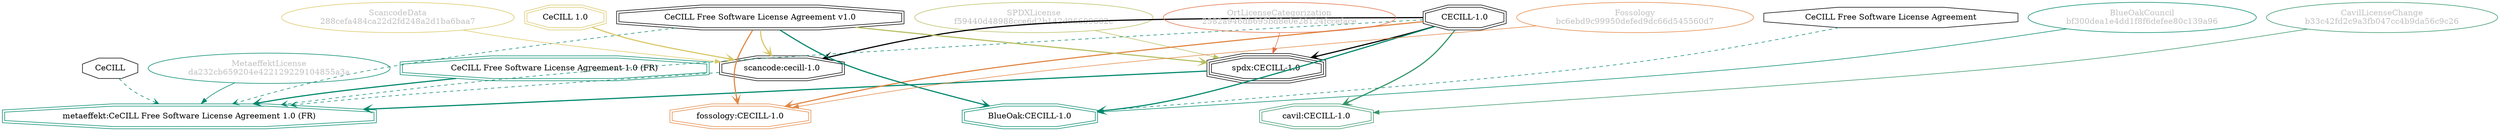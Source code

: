 strict digraph {
    node [shape=box];
    graph [splines=curved];
    1188 [label="SPDXLicense\nf59440d48988cce6d2b142d96609602c"
         ,fontcolor=gray
         ,color="#b8bf62"
         ,fillcolor="beige;1"
         ,shape=ellipse];
    1189 [label="spdx:CECILL-1.0"
         ,shape=tripleoctagon];
    1190 [label="CECILL-1.0"
         ,shape=doubleoctagon];
    1191 [label="CeCILL Free Software License Agreement v1.0"
         ,shape=doubleoctagon];
    6222 [label=CeCILL
         ,shape=octagon];
    9366 [label="BlueOakCouncil\nbf300dea1e4dd1f8f6defee80c139a96"
         ,fontcolor=gray
         ,color="#00876c"
         ,fillcolor="beige;1"
         ,shape=ellipse];
    9367 [label="BlueOak:CECILL-1.0"
         ,color="#00876c"
         ,shape=doubleoctagon];
    9368 [label="CeCILL Free Software License Agreement"
         ,shape=octagon];
    13643 [label="ScancodeData\n288cefa484ca22d2fd248a2d1ba6baa7"
          ,fontcolor=gray
          ,color="#dac767"
          ,fillcolor="beige;1"
          ,shape=ellipse];
    13644 [label="scancode:cecill-1.0"
          ,shape=doubleoctagon];
    13645 [label="CeCILL 1.0"
          ,color="#dac767"
          ,shape=doubleoctagon];
    26442 [label="Fossology\nbc6ebd9c99950defed9dc66d545560d7"
          ,fontcolor=gray
          ,color="#e18745"
          ,fillcolor="beige;1"
          ,shape=ellipse];
    26443 [label="fossology:CECILL-1.0"
          ,color="#e18745"
          ,shape=doubleoctagon];
    28620 [label="OrtLicenseCategorization\n2582a946db695bd8e0e28124fcceface"
          ,fontcolor=gray
          ,color="#e06f45"
          ,fillcolor="beige;1"
          ,shape=ellipse];
    36652 [label="CavilLicenseChange\nb33c42fd2c9a3fb047cc4b9da56c9c26"
          ,fontcolor=gray
          ,color="#379469"
          ,fillcolor="beige;1"
          ,shape=ellipse];
    36653 [label="cavil:CECILL-1.0"
          ,color="#379469"
          ,shape=doubleoctagon];
    40823 [label="MetaeffektLicense\nda232cb659204e422129229104855a3a"
          ,fontcolor=gray
          ,color="#00876c"
          ,fillcolor="beige;1"
          ,shape=ellipse];
    40824 [label="metaeffekt:CeCILL Free Software License Agreement 1.0 (FR)"
          ,color="#00876c"
          ,shape=doubleoctagon];
    40825 [label="CeCILL Free Software License Agreement 1.0 (FR)"
          ,color="#00876c"
          ,shape=doubleoctagon];
    1188 -> 1189 [weight=0.5
                 ,color="#b8bf62"];
    1189 -> 40824 [style=bold
                  ,arrowhead=vee
                  ,weight=0.7
                  ,color="#00876c"];
    1190 -> 1189 [style=bold
                 ,arrowhead=vee
                 ,weight=0.7];
    1190 -> 9367 [style=bold
                 ,arrowhead=vee
                 ,weight=0.7
                 ,color="#00876c"];
    1190 -> 13644 [style=bold
                  ,arrowhead=vee
                  ,weight=0.7];
    1190 -> 26443 [style=bold
                  ,arrowhead=vee
                  ,weight=0.7
                  ,color="#e18745"];
    1190 -> 36653 [style=bold
                  ,arrowhead=vee
                  ,weight=0.7
                  ,color="#379469"];
    1190 -> 36653 [style=bold
                  ,arrowhead=vee
                  ,weight=0.7
                  ,color="#379469"];
    1190 -> 40824 [style=dashed
                  ,arrowhead=vee
                  ,weight=0.5
                  ,color="#00876c"];
    1191 -> 1189 [style=bold
                 ,arrowhead=vee
                 ,weight=0.7
                 ,color="#b8bf62"];
    1191 -> 9367 [style=bold
                 ,arrowhead=vee
                 ,weight=0.7
                 ,color="#00876c"];
    1191 -> 13644 [style=bold
                  ,arrowhead=vee
                  ,weight=0.7
                  ,color="#dac767"];
    1191 -> 26443 [style=bold
                  ,arrowhead=vee
                  ,weight=0.7
                  ,color="#e18745"];
    1191 -> 40824 [style=dashed
                  ,arrowhead=vee
                  ,weight=0.5
                  ,color="#00876c"];
    6222 -> 40824 [style=dashed
                  ,arrowhead=vee
                  ,weight=0.5
                  ,color="#00876c"];
    9366 -> 9367 [weight=0.5
                 ,color="#00876c"];
    9368 -> 9367 [style=dashed
                 ,arrowhead=vee
                 ,weight=0.5
                 ,color="#00876c"];
    13643 -> 13644 [weight=0.5
                   ,color="#dac767"];
    13644 -> 40824 [style=dashed
                   ,arrowhead=vee
                   ,weight=0.5
                   ,color="#00876c"];
    13645 -> 13644 [style=bold
                   ,arrowhead=vee
                   ,weight=0.7
                   ,color="#dac767"];
    26442 -> 26443 [weight=0.5
                   ,color="#e18745"];
    28620 -> 1189 [weight=0.5
                  ,color="#e06f45"];
    36652 -> 36653 [weight=0.5
                   ,color="#379469"];
    40823 -> 40824 [weight=0.5
                   ,color="#00876c"];
    40825 -> 40824 [style=bold
                   ,arrowhead=vee
                   ,weight=0.7
                   ,color="#00876c"];
}
